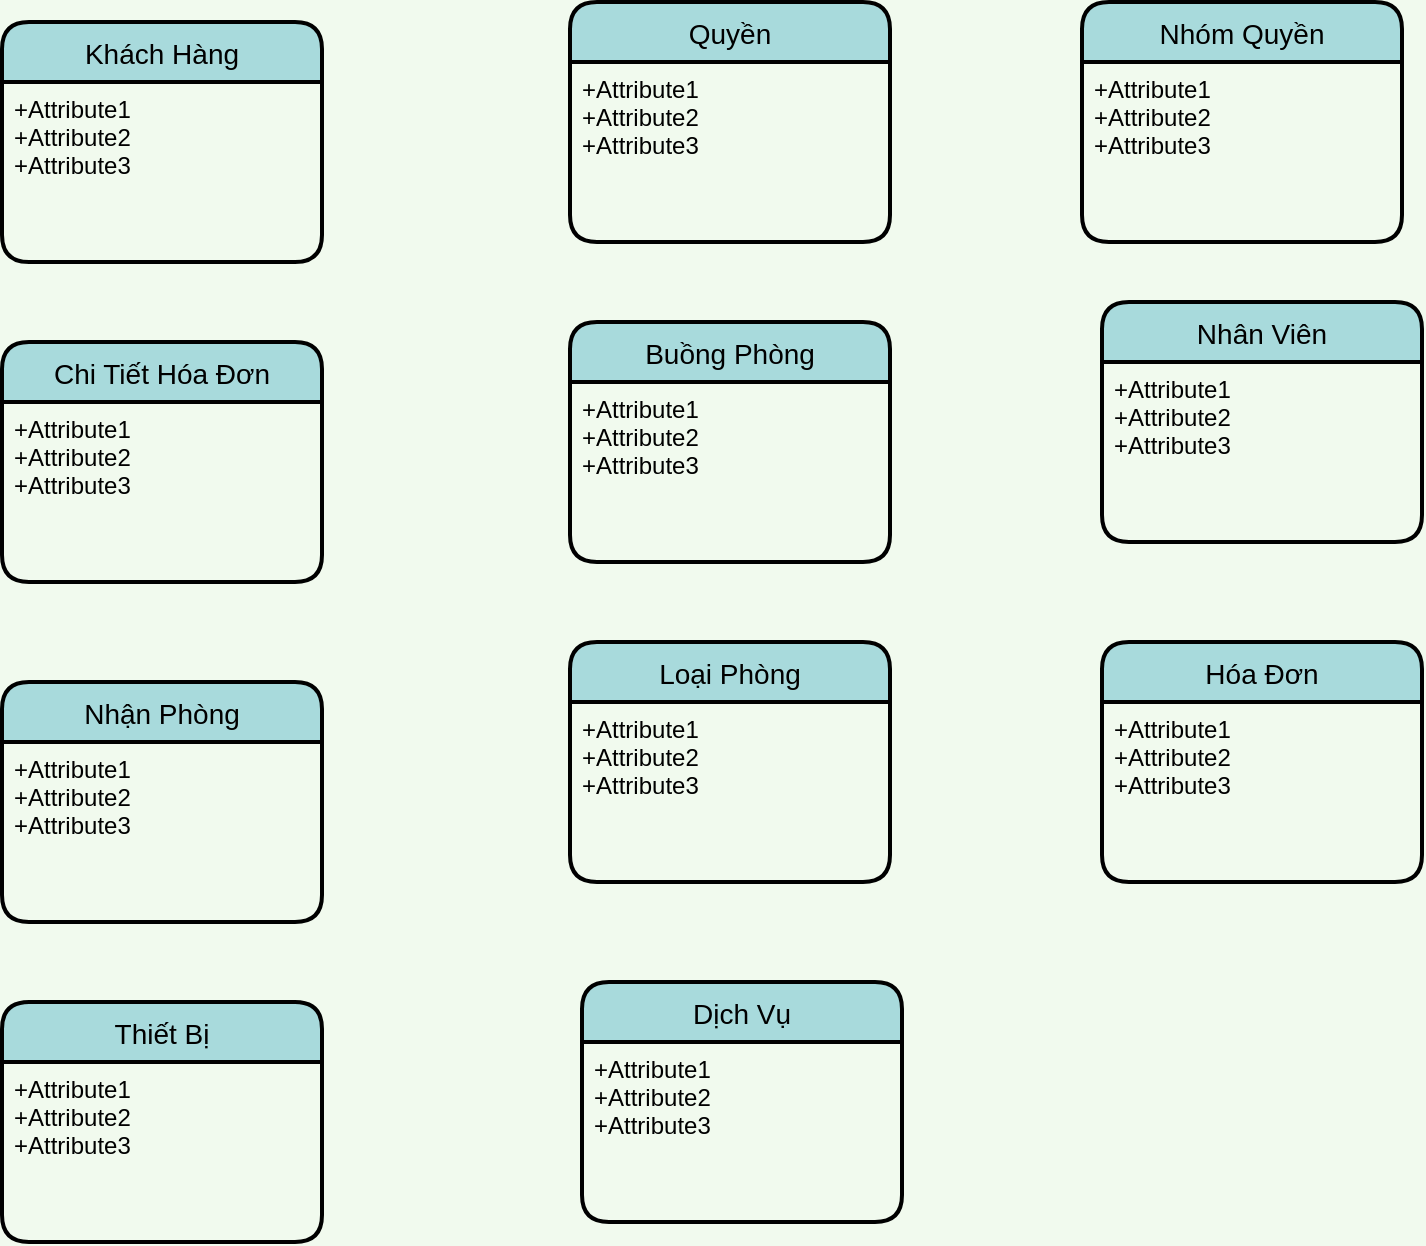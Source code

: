 <mxfile version="14.1.3" type="github">
  <diagram id="ZVVWfZMViWKJLwM7EidN" name="Page-1">
    <mxGraphModel dx="1422" dy="804" grid="1" gridSize="10" guides="1" tooltips="1" connect="1" arrows="1" fold="1" page="1" pageScale="1" pageWidth="827" pageHeight="1169" background="#F1FAEE" math="0" shadow="0">
      <root>
        <mxCell id="0" />
        <mxCell id="1" parent="0" />
        <mxCell id="YB05C7Pb-uXemA97MWsQ-250" value="Khách Hàng" style="swimlane;childLayout=stackLayout;horizontal=1;startSize=30;horizontalStack=0;rounded=1;fontSize=14;fontStyle=0;strokeWidth=2;resizeParent=0;resizeLast=1;shadow=0;dashed=0;align=center;fillColor=#A8DADC;" vertex="1" parent="1">
          <mxGeometry x="50" y="20" width="160" height="120" as="geometry" />
        </mxCell>
        <mxCell id="YB05C7Pb-uXemA97MWsQ-251" value="+Attribute1&#xa;+Attribute2&#xa;+Attribute3" style="align=left;strokeColor=none;fillColor=none;spacingLeft=4;fontSize=12;verticalAlign=top;resizable=0;rotatable=0;part=1;" vertex="1" parent="YB05C7Pb-uXemA97MWsQ-250">
          <mxGeometry y="30" width="160" height="90" as="geometry" />
        </mxCell>
        <mxCell id="YB05C7Pb-uXemA97MWsQ-253" value="Buồng Phòng" style="swimlane;childLayout=stackLayout;horizontal=1;startSize=30;horizontalStack=0;rounded=1;fontSize=14;fontStyle=0;strokeWidth=2;resizeParent=0;resizeLast=1;shadow=0;dashed=0;align=center;fillColor=#A8DADC;" vertex="1" parent="1">
          <mxGeometry x="334" y="170" width="160" height="120" as="geometry" />
        </mxCell>
        <mxCell id="YB05C7Pb-uXemA97MWsQ-254" value="+Attribute1&#xa;+Attribute2&#xa;+Attribute3" style="align=left;strokeColor=none;fillColor=none;spacingLeft=4;fontSize=12;verticalAlign=top;resizable=0;rotatable=0;part=1;" vertex="1" parent="YB05C7Pb-uXemA97MWsQ-253">
          <mxGeometry y="30" width="160" height="90" as="geometry" />
        </mxCell>
        <mxCell id="YB05C7Pb-uXemA97MWsQ-255" value="Nhân Viên" style="swimlane;childLayout=stackLayout;horizontal=1;startSize=30;horizontalStack=0;rounded=1;fontSize=14;fontStyle=0;strokeWidth=2;resizeParent=0;resizeLast=1;shadow=0;dashed=0;align=center;fillColor=#A8DADC;" vertex="1" parent="1">
          <mxGeometry x="600" y="160" width="160" height="120" as="geometry" />
        </mxCell>
        <mxCell id="YB05C7Pb-uXemA97MWsQ-256" value="+Attribute1&#xa;+Attribute2&#xa;+Attribute3" style="align=left;strokeColor=none;fillColor=none;spacingLeft=4;fontSize=12;verticalAlign=top;resizable=0;rotatable=0;part=1;" vertex="1" parent="YB05C7Pb-uXemA97MWsQ-255">
          <mxGeometry y="30" width="160" height="90" as="geometry" />
        </mxCell>
        <mxCell id="YB05C7Pb-uXemA97MWsQ-257" value="Loại Phòng" style="swimlane;childLayout=stackLayout;horizontal=1;startSize=30;horizontalStack=0;rounded=1;fontSize=14;fontStyle=0;strokeWidth=2;resizeParent=0;resizeLast=1;shadow=0;dashed=0;align=center;fillColor=#A8DADC;" vertex="1" parent="1">
          <mxGeometry x="334" y="330" width="160" height="120" as="geometry" />
        </mxCell>
        <mxCell id="YB05C7Pb-uXemA97MWsQ-258" value="+Attribute1&#xa;+Attribute2&#xa;+Attribute3" style="align=left;strokeColor=none;fillColor=none;spacingLeft=4;fontSize=12;verticalAlign=top;resizable=0;rotatable=0;part=1;" vertex="1" parent="YB05C7Pb-uXemA97MWsQ-257">
          <mxGeometry y="30" width="160" height="90" as="geometry" />
        </mxCell>
        <mxCell id="YB05C7Pb-uXemA97MWsQ-259" value="Hóa Đơn" style="swimlane;childLayout=stackLayout;horizontal=1;startSize=30;horizontalStack=0;rounded=1;fontSize=14;fontStyle=0;strokeWidth=2;resizeParent=0;resizeLast=1;shadow=0;dashed=0;align=center;fillColor=#A8DADC;" vertex="1" parent="1">
          <mxGeometry x="600" y="330" width="160" height="120" as="geometry" />
        </mxCell>
        <mxCell id="YB05C7Pb-uXemA97MWsQ-260" value="+Attribute1&#xa;+Attribute2&#xa;+Attribute3" style="align=left;strokeColor=none;fillColor=none;spacingLeft=4;fontSize=12;verticalAlign=top;resizable=0;rotatable=0;part=1;" vertex="1" parent="YB05C7Pb-uXemA97MWsQ-259">
          <mxGeometry y="30" width="160" height="90" as="geometry" />
        </mxCell>
        <mxCell id="YB05C7Pb-uXemA97MWsQ-261" value="Chi Tiết Hóa Đơn" style="swimlane;childLayout=stackLayout;horizontal=1;startSize=30;horizontalStack=0;rounded=1;fontSize=14;fontStyle=0;strokeWidth=2;resizeParent=0;resizeLast=1;shadow=0;dashed=0;align=center;fillColor=#A8DADC;" vertex="1" parent="1">
          <mxGeometry x="50" y="180" width="160" height="120" as="geometry" />
        </mxCell>
        <mxCell id="YB05C7Pb-uXemA97MWsQ-262" value="+Attribute1&#xa;+Attribute2&#xa;+Attribute3" style="align=left;strokeColor=none;fillColor=none;spacingLeft=4;fontSize=12;verticalAlign=top;resizable=0;rotatable=0;part=1;" vertex="1" parent="YB05C7Pb-uXemA97MWsQ-261">
          <mxGeometry y="30" width="160" height="90" as="geometry" />
        </mxCell>
        <mxCell id="YB05C7Pb-uXemA97MWsQ-263" value="Nhóm Quyền" style="swimlane;childLayout=stackLayout;horizontal=1;startSize=30;horizontalStack=0;rounded=1;fontSize=14;fontStyle=0;strokeWidth=2;resizeParent=0;resizeLast=1;shadow=0;dashed=0;align=center;fillColor=#A8DADC;" vertex="1" parent="1">
          <mxGeometry x="590" y="10" width="160" height="120" as="geometry" />
        </mxCell>
        <mxCell id="YB05C7Pb-uXemA97MWsQ-264" value="+Attribute1&#xa;+Attribute2&#xa;+Attribute3" style="align=left;strokeColor=none;fillColor=none;spacingLeft=4;fontSize=12;verticalAlign=top;resizable=0;rotatable=0;part=1;" vertex="1" parent="YB05C7Pb-uXemA97MWsQ-263">
          <mxGeometry y="30" width="160" height="90" as="geometry" />
        </mxCell>
        <mxCell id="YB05C7Pb-uXemA97MWsQ-265" value="Quyền" style="swimlane;childLayout=stackLayout;horizontal=1;startSize=30;horizontalStack=0;rounded=1;fontSize=14;fontStyle=0;strokeWidth=2;resizeParent=0;resizeLast=1;shadow=0;dashed=0;align=center;fillColor=#A8DADC;" vertex="1" parent="1">
          <mxGeometry x="334" y="10" width="160" height="120" as="geometry" />
        </mxCell>
        <mxCell id="YB05C7Pb-uXemA97MWsQ-266" value="+Attribute1&#xa;+Attribute2&#xa;+Attribute3" style="align=left;strokeColor=none;fillColor=none;spacingLeft=4;fontSize=12;verticalAlign=top;resizable=0;rotatable=0;part=1;" vertex="1" parent="YB05C7Pb-uXemA97MWsQ-265">
          <mxGeometry y="30" width="160" height="90" as="geometry" />
        </mxCell>
        <mxCell id="YB05C7Pb-uXemA97MWsQ-270" value="Nhận Phòng" style="swimlane;childLayout=stackLayout;horizontal=1;startSize=30;horizontalStack=0;rounded=1;fontSize=14;fontStyle=0;strokeWidth=2;resizeParent=0;resizeLast=1;shadow=0;dashed=0;align=center;fillColor=#A8DADC;" vertex="1" parent="1">
          <mxGeometry x="50" y="350" width="160" height="120" as="geometry" />
        </mxCell>
        <mxCell id="YB05C7Pb-uXemA97MWsQ-271" value="+Attribute1&#xa;+Attribute2&#xa;+Attribute3" style="align=left;strokeColor=none;fillColor=none;spacingLeft=4;fontSize=12;verticalAlign=top;resizable=0;rotatable=0;part=1;" vertex="1" parent="YB05C7Pb-uXemA97MWsQ-270">
          <mxGeometry y="30" width="160" height="90" as="geometry" />
        </mxCell>
        <mxCell id="YB05C7Pb-uXemA97MWsQ-273" value="Thiết Bị" style="swimlane;childLayout=stackLayout;horizontal=1;startSize=30;horizontalStack=0;rounded=1;fontSize=14;fontStyle=0;strokeWidth=2;resizeParent=0;resizeLast=1;shadow=0;dashed=0;align=center;fillColor=#A8DADC;" vertex="1" parent="1">
          <mxGeometry x="50" y="510" width="160" height="120" as="geometry" />
        </mxCell>
        <mxCell id="YB05C7Pb-uXemA97MWsQ-274" value="+Attribute1&#xa;+Attribute2&#xa;+Attribute3" style="align=left;strokeColor=none;fillColor=none;spacingLeft=4;fontSize=12;verticalAlign=top;resizable=0;rotatable=0;part=1;" vertex="1" parent="YB05C7Pb-uXemA97MWsQ-273">
          <mxGeometry y="30" width="160" height="90" as="geometry" />
        </mxCell>
        <mxCell id="YB05C7Pb-uXemA97MWsQ-275" value="Dịch Vụ" style="swimlane;childLayout=stackLayout;horizontal=1;startSize=30;horizontalStack=0;rounded=1;fontSize=14;fontStyle=0;strokeWidth=2;resizeParent=0;resizeLast=1;shadow=0;dashed=0;align=center;fillColor=#A8DADC;" vertex="1" parent="1">
          <mxGeometry x="340" y="500" width="160" height="120" as="geometry" />
        </mxCell>
        <mxCell id="YB05C7Pb-uXemA97MWsQ-276" value="+Attribute1&#xa;+Attribute2&#xa;+Attribute3" style="align=left;strokeColor=none;fillColor=none;spacingLeft=4;fontSize=12;verticalAlign=top;resizable=0;rotatable=0;part=1;" vertex="1" parent="YB05C7Pb-uXemA97MWsQ-275">
          <mxGeometry y="30" width="160" height="90" as="geometry" />
        </mxCell>
      </root>
    </mxGraphModel>
  </diagram>
</mxfile>
